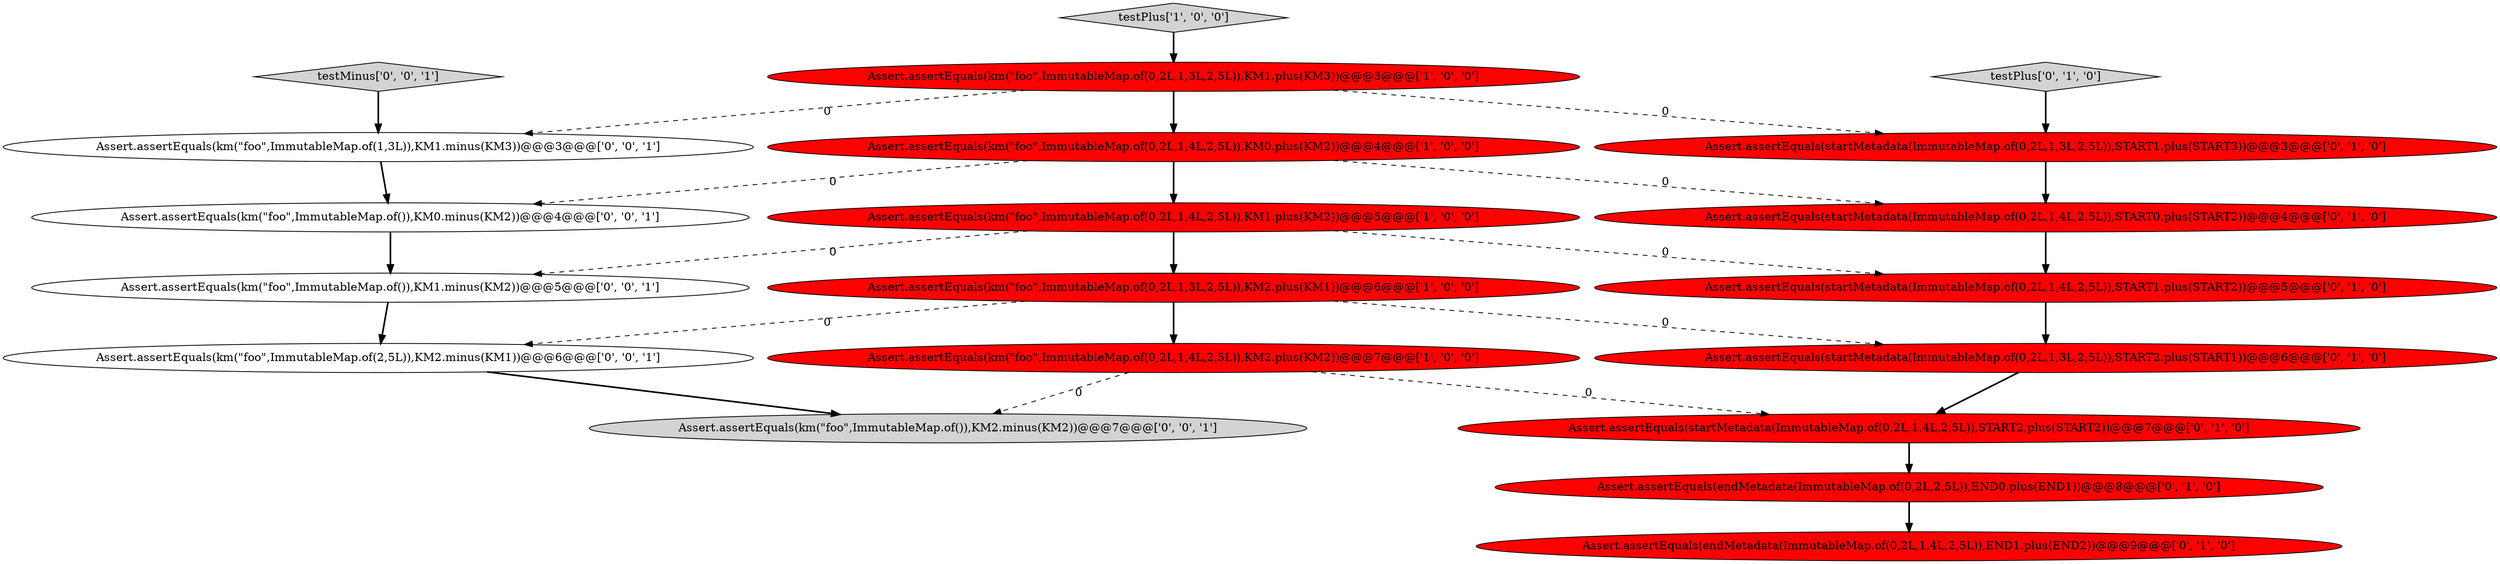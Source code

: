 digraph {
2 [style = filled, label = "Assert.assertEquals(km(\"foo\",ImmutableMap.of(0,2L,1,3L,2,5L)),KM2.plus(KM1))@@@6@@@['1', '0', '0']", fillcolor = red, shape = ellipse image = "AAA1AAABBB1BBB"];
17 [style = filled, label = "Assert.assertEquals(km(\"foo\",ImmutableMap.of()),KM0.minus(KM2))@@@4@@@['0', '0', '1']", fillcolor = white, shape = ellipse image = "AAA0AAABBB3BBB"];
3 [style = filled, label = "testPlus['1', '0', '0']", fillcolor = lightgray, shape = diamond image = "AAA0AAABBB1BBB"];
10 [style = filled, label = "Assert.assertEquals(startMetadata(ImmutableMap.of(0,2L,1,3L,2,5L)),START2.plus(START1))@@@6@@@['0', '1', '0']", fillcolor = red, shape = ellipse image = "AAA1AAABBB2BBB"];
19 [style = filled, label = "Assert.assertEquals(km(\"foo\",ImmutableMap.of()),KM1.minus(KM2))@@@5@@@['0', '0', '1']", fillcolor = white, shape = ellipse image = "AAA0AAABBB3BBB"];
13 [style = filled, label = "Assert.assertEquals(startMetadata(ImmutableMap.of(0,2L,1,4L,2,5L)),START2.plus(START2))@@@7@@@['0', '1', '0']", fillcolor = red, shape = ellipse image = "AAA1AAABBB2BBB"];
0 [style = filled, label = "Assert.assertEquals(km(\"foo\",ImmutableMap.of(0,2L,1,4L,2,5L)),KM0.plus(KM2))@@@4@@@['1', '0', '0']", fillcolor = red, shape = ellipse image = "AAA1AAABBB1BBB"];
12 [style = filled, label = "Assert.assertEquals(endMetadata(ImmutableMap.of(0,2L,2,5L)),END0.plus(END1))@@@8@@@['0', '1', '0']", fillcolor = red, shape = ellipse image = "AAA1AAABBB2BBB"];
15 [style = filled, label = "Assert.assertEquals(km(\"foo\",ImmutableMap.of(2,5L)),KM2.minus(KM1))@@@6@@@['0', '0', '1']", fillcolor = white, shape = ellipse image = "AAA0AAABBB3BBB"];
5 [style = filled, label = "Assert.assertEquals(km(\"foo\",ImmutableMap.of(0,2L,1,4L,2,5L)),KM1.plus(KM2))@@@5@@@['1', '0', '0']", fillcolor = red, shape = ellipse image = "AAA1AAABBB1BBB"];
4 [style = filled, label = "Assert.assertEquals(km(\"foo\",ImmutableMap.of(0,2L,1,3L,2,5L)),KM1.plus(KM3))@@@3@@@['1', '0', '0']", fillcolor = red, shape = ellipse image = "AAA1AAABBB1BBB"];
8 [style = filled, label = "testPlus['0', '1', '0']", fillcolor = lightgray, shape = diamond image = "AAA0AAABBB2BBB"];
18 [style = filled, label = "Assert.assertEquals(km(\"foo\",ImmutableMap.of()),KM2.minus(KM2))@@@7@@@['0', '0', '1']", fillcolor = lightgray, shape = ellipse image = "AAA0AAABBB3BBB"];
14 [style = filled, label = "testMinus['0', '0', '1']", fillcolor = lightgray, shape = diamond image = "AAA0AAABBB3BBB"];
16 [style = filled, label = "Assert.assertEquals(km(\"foo\",ImmutableMap.of(1,3L)),KM1.minus(KM3))@@@3@@@['0', '0', '1']", fillcolor = white, shape = ellipse image = "AAA0AAABBB3BBB"];
1 [style = filled, label = "Assert.assertEquals(km(\"foo\",ImmutableMap.of(0,2L,1,4L,2,5L)),KM2.plus(KM2))@@@7@@@['1', '0', '0']", fillcolor = red, shape = ellipse image = "AAA1AAABBB1BBB"];
6 [style = filled, label = "Assert.assertEquals(startMetadata(ImmutableMap.of(0,2L,1,4L,2,5L)),START0.plus(START2))@@@4@@@['0', '1', '0']", fillcolor = red, shape = ellipse image = "AAA1AAABBB2BBB"];
11 [style = filled, label = "Assert.assertEquals(startMetadata(ImmutableMap.of(0,2L,1,3L,2,5L)),START1.plus(START3))@@@3@@@['0', '1', '0']", fillcolor = red, shape = ellipse image = "AAA1AAABBB2BBB"];
7 [style = filled, label = "Assert.assertEquals(startMetadata(ImmutableMap.of(0,2L,1,4L,2,5L)),START1.plus(START2))@@@5@@@['0', '1', '0']", fillcolor = red, shape = ellipse image = "AAA1AAABBB2BBB"];
9 [style = filled, label = "Assert.assertEquals(endMetadata(ImmutableMap.of(0,2L,1,4L,2,5L)),END1.plus(END2))@@@9@@@['0', '1', '0']", fillcolor = red, shape = ellipse image = "AAA1AAABBB2BBB"];
14->16 [style = bold, label=""];
4->16 [style = dashed, label="0"];
7->10 [style = bold, label=""];
2->1 [style = bold, label=""];
11->6 [style = bold, label=""];
0->6 [style = dashed, label="0"];
1->18 [style = dashed, label="0"];
16->17 [style = bold, label=""];
12->9 [style = bold, label=""];
0->17 [style = dashed, label="0"];
3->4 [style = bold, label=""];
15->18 [style = bold, label=""];
17->19 [style = bold, label=""];
2->10 [style = dashed, label="0"];
4->0 [style = bold, label=""];
2->15 [style = dashed, label="0"];
1->13 [style = dashed, label="0"];
5->2 [style = bold, label=""];
13->12 [style = bold, label=""];
10->13 [style = bold, label=""];
4->11 [style = dashed, label="0"];
19->15 [style = bold, label=""];
6->7 [style = bold, label=""];
5->7 [style = dashed, label="0"];
8->11 [style = bold, label=""];
5->19 [style = dashed, label="0"];
0->5 [style = bold, label=""];
}
